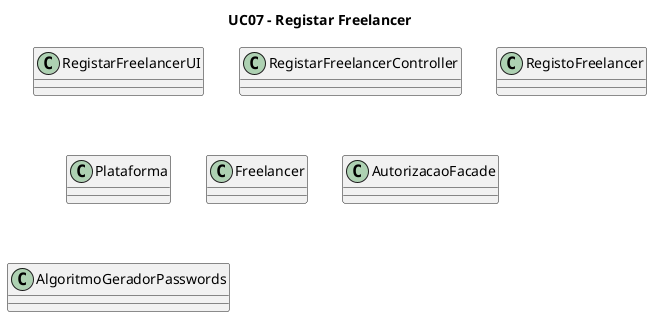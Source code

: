 @startuml

title UC07 - Registar Freelancer

class RegistarFreelancerUI {
}

class RegistarFreelancerController {
}

class RegistoFreelancer {
}

class Plataforma {
}

class Freelancer {
}

class AutorizacaoFacade {
}

class AlgoritmoGeradorPasswords {
}
@enduml